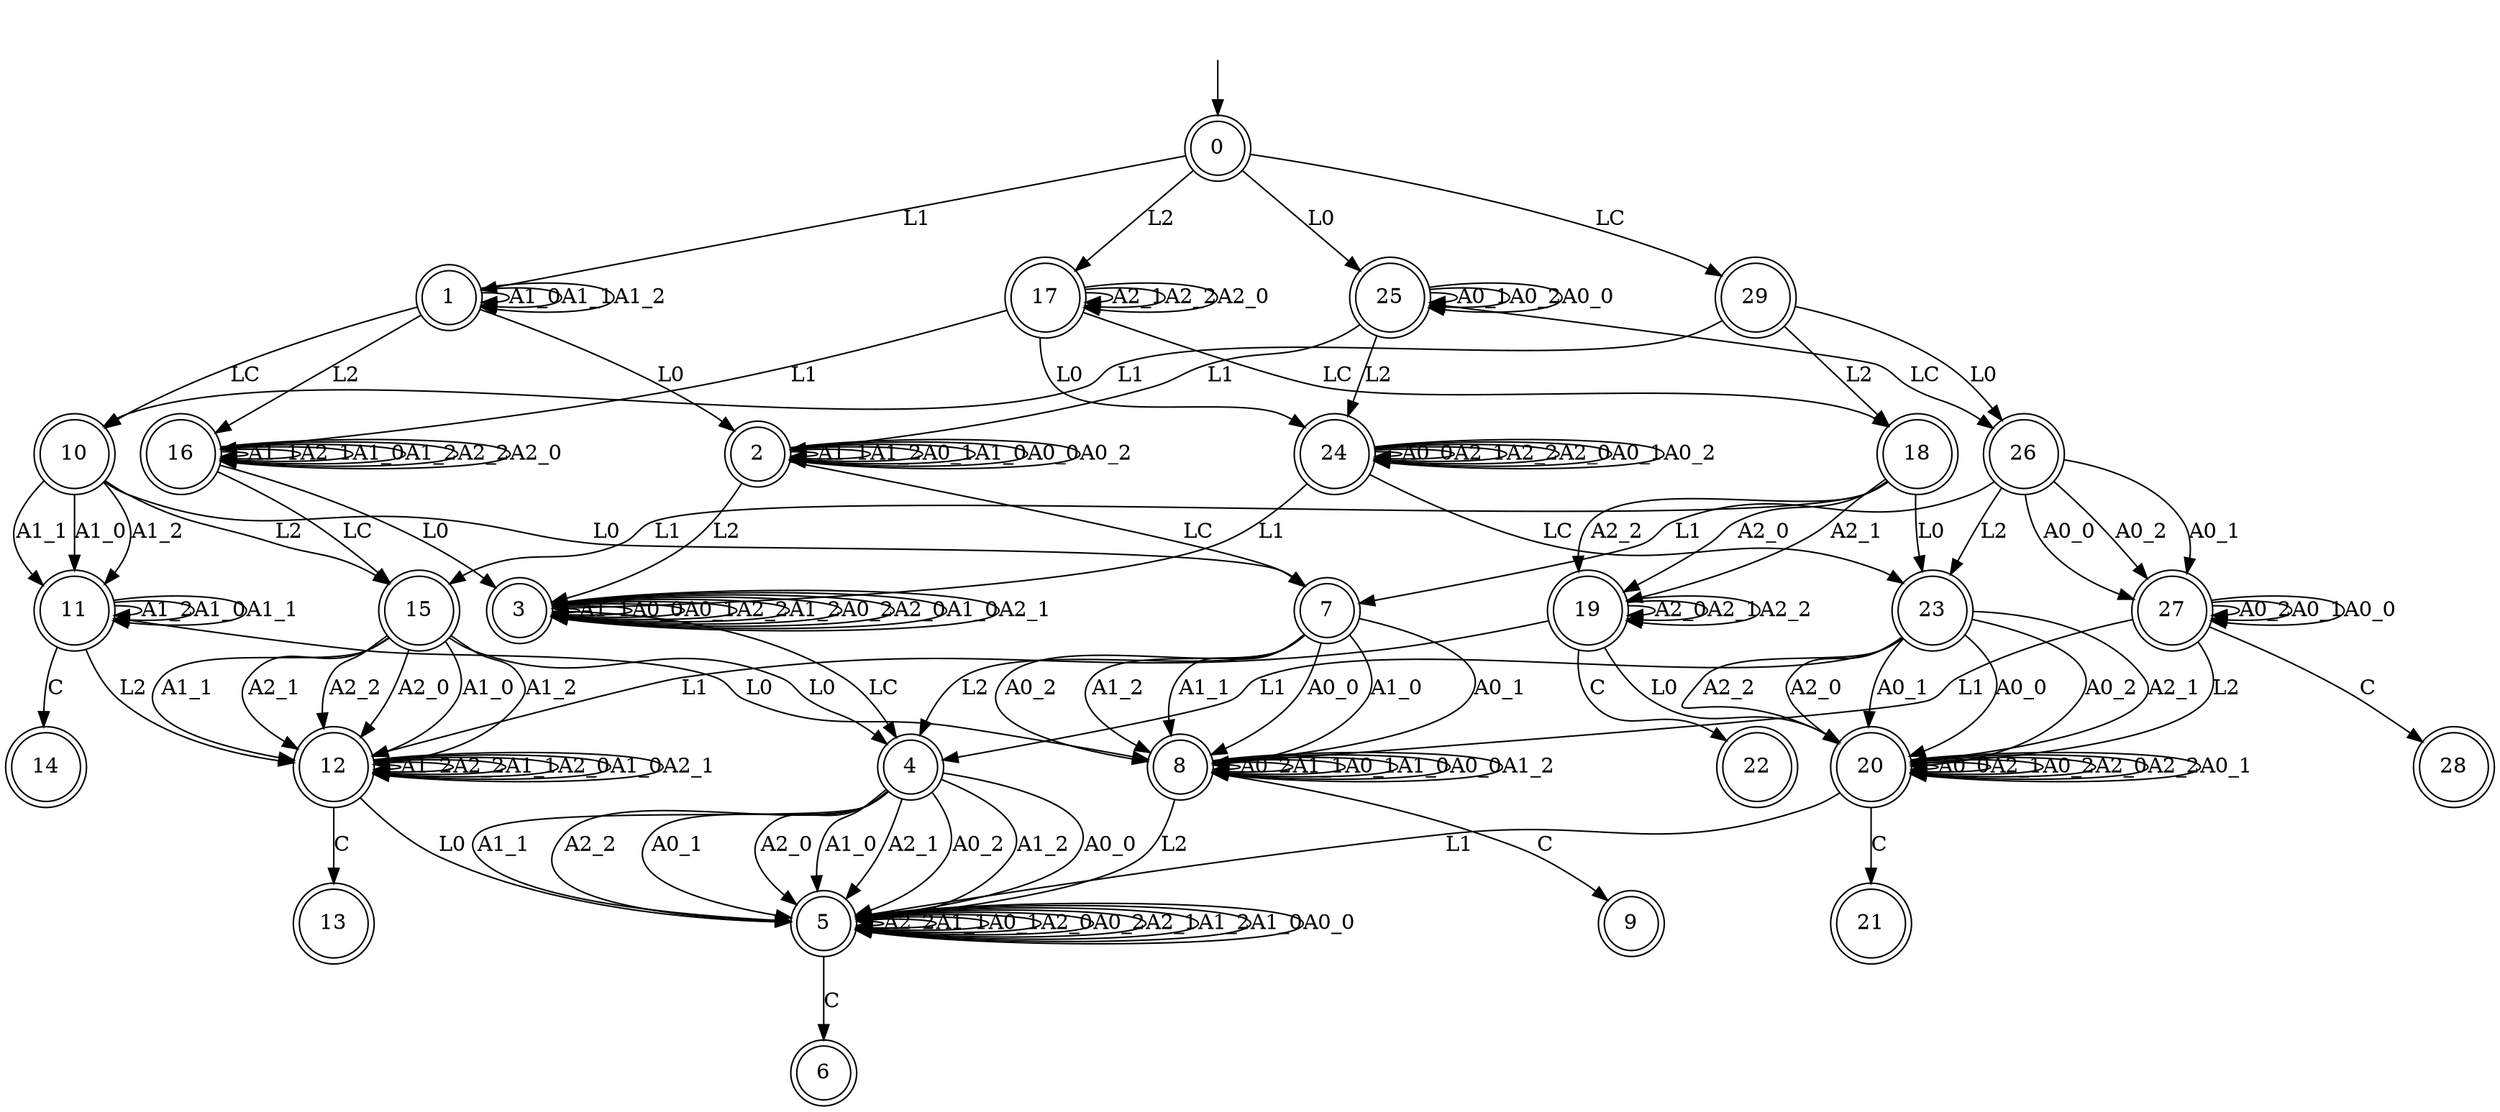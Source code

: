 digraph G {
  0 [ shape="doublecircle" label="0" ];
  1 [ shape="doublecircle" label="1" ];
  2 [ shape="doublecircle" label="2" ];
  3 [ shape="doublecircle" label="3" ];
  4 [ shape="doublecircle" label="4" ];
  5 [ shape="doublecircle" label="5" ];
  6 [ shape="doublecircle" label="6" ];
  7 [ shape="doublecircle" label="7" ];
  8 [ shape="doublecircle" label="8" ];
  9 [ shape="doublecircle" label="9" ];
  10 [ shape="doublecircle" label="10" ];
  11 [ shape="doublecircle" label="11" ];
  12 [ shape="doublecircle" label="12" ];
  13 [ shape="doublecircle" label="13" ];
  14 [ shape="doublecircle" label="14" ];
  15 [ shape="doublecircle" label="15" ];
  16 [ shape="doublecircle" label="16" ];
  17 [ shape="doublecircle" label="17" ];
  18 [ shape="doublecircle" label="18" ];
  19 [ shape="doublecircle" label="19" ];
  20 [ shape="doublecircle" label="20" ];
  21 [ shape="doublecircle" label="21" ];
  22 [ shape="doublecircle" label="22" ];
  23 [ shape="doublecircle" label="23" ];
  24 [ shape="doublecircle" label="24" ];
  25 [ shape="doublecircle" label="25" ];
  26 [ shape="doublecircle" label="26" ];
  27 [ shape="doublecircle" label="27" ];
  28 [ shape="doublecircle" label="28" ];
  29 [ shape="doublecircle" label="29" ];
  0 -> 1 [ label="L1" ];
  1 -> 2 [ label="L0" ];
  2 -> 2 [ label="A1_1" ];
  2 -> 3 [ label="L2" ];
  3 -> 3 [ label="A1_1" ];
  3 -> 3 [ label="A0_0" ];
  3 -> 3 [ label="A0_1" ];
  3 -> 3 [ label="A2_2" ];
  3 -> 3 [ label="A1_2" ];
  3 -> 3 [ label="A0_2" ];
  3 -> 3 [ label="A2_0" ];
  3 -> 4 [ label="LC" ];
  4 -> 5 [ label="A1_0" ];
  5 -> 5 [ label="A2_2" ];
  5 -> 5 [ label="A1_1" ];
  5 -> 5 [ label="A0_1" ];
  5 -> 5 [ label="A2_0" ];
  5 -> 6 [ label="C" ];
  5 -> 5 [ label="A0_2" ];
  5 -> 5 [ label="A2_1" ];
  5 -> 5 [ label="A1_2" ];
  5 -> 5 [ label="A1_0" ];
  5 -> 5 [ label="A0_0" ];
  4 -> 5 [ label="A2_1" ];
  4 -> 5 [ label="A0_2" ];
  4 -> 5 [ label="A1_2" ];
  4 -> 5 [ label="A0_0" ];
  4 -> 5 [ label="A1_1" ];
  4 -> 5 [ label="A2_2" ];
  4 -> 5 [ label="A0_1" ];
  4 -> 5 [ label="A2_0" ];
  3 -> 3 [ label="A1_0" ];
  3 -> 3 [ label="A2_1" ];
  2 -> 7 [ label="LC" ];
  7 -> 4 [ label="L2" ];
  7 -> 8 [ label="A0_1" ];
  8 -> 8 [ label="A0_2" ];
  8 -> 9 [ label="C" ];
  8 -> 8 [ label="A1_1" ];
  8 -> 8 [ label="A0_1" ];
  8 -> 8 [ label="A1_0" ];
  8 -> 8 [ label="A0_0" ];
  8 -> 5 [ label="L2" ];
  8 -> 8 [ label="A1_2" ];
  7 -> 8 [ label="A0_2" ];
  7 -> 8 [ label="A1_2" ];
  7 -> 8 [ label="A1_1" ];
  7 -> 8 [ label="A0_0" ];
  7 -> 8 [ label="A1_0" ];
  2 -> 2 [ label="A1_2" ];
  2 -> 2 [ label="A0_1" ];
  2 -> 2 [ label="A1_0" ];
  2 -> 2 [ label="A0_0" ];
  2 -> 2 [ label="A0_2" ];
  1 -> 10 [ label="LC" ];
  10 -> 11 [ label="A1_0" ];
  11 -> 12 [ label="L2" ];
  12 -> 13 [ label="C" ];
  12 -> 12 [ label="A1_2" ];
  12 -> 12 [ label="A2_2" ];
  12 -> 12 [ label="A1_1" ];
  12 -> 12 [ label="A2_0" ];
  12 -> 12 [ label="A1_0" ];
  12 -> 5 [ label="L0" ];
  12 -> 12 [ label="A2_1" ];
  11 -> 14 [ label="C" ];
  11 -> 8 [ label="L0" ];
  11 -> 11 [ label="A1_2" ];
  11 -> 11 [ label="A1_0" ];
  11 -> 11 [ label="A1_1" ];
  10 -> 11 [ label="A1_2" ];
  10 -> 11 [ label="A1_1" ];
  10 -> 7 [ label="L0" ];
  10 -> 15 [ label="L2" ];
  15 -> 12 [ label="A2_0" ];
  15 -> 12 [ label="A1_0" ];
  15 -> 12 [ label="A1_2" ];
  15 -> 4 [ label="L0" ];
  15 -> 12 [ label="A1_1" ];
  15 -> 12 [ label="A2_1" ];
  15 -> 12 [ label="A2_2" ];
  1 -> 16 [ label="L2" ];
  16 -> 16 [ label="A1_1" ];
  16 -> 16 [ label="A2_1" ];
  16 -> 16 [ label="A1_0" ];
  16 -> 3 [ label="L0" ];
  16 -> 16 [ label="A1_2" ];
  16 -> 15 [ label="LC" ];
  16 -> 16 [ label="A2_2" ];
  16 -> 16 [ label="A2_0" ];
  1 -> 1 [ label="A1_0" ];
  1 -> 1 [ label="A1_1" ];
  1 -> 1 [ label="A1_2" ];
  0 -> 17 [ label="L2" ];
  17 -> 16 [ label="L1" ];
  17 -> 18 [ label="LC" ];
  18 -> 19 [ label="A2_1" ];
  19 -> 19 [ label="A2_0" ];
  19 -> 19 [ label="A2_1" ];
  19 -> 12 [ label="L1" ];
  19 -> 20 [ label="L0" ];
  20 -> 20 [ label="A0_0" ];
  20 -> 20 [ label="A2_1" ];
  20 -> 20 [ label="A0_2" ];
  20 -> 21 [ label="C" ];
  20 -> 5 [ label="L1" ];
  20 -> 20 [ label="A2_0" ];
  20 -> 20 [ label="A2_2" ];
  20 -> 20 [ label="A0_1" ];
  19 -> 19 [ label="A2_2" ];
  19 -> 22 [ label="C" ];
  18 -> 23 [ label="L0" ];
  23 -> 20 [ label="A0_2" ];
  23 -> 20 [ label="A2_1" ];
  23 -> 4 [ label="L1" ];
  23 -> 20 [ label="A2_2" ];
  23 -> 20 [ label="A2_0" ];
  23 -> 20 [ label="A0_1" ];
  23 -> 20 [ label="A0_0" ];
  18 -> 15 [ label="L1" ];
  18 -> 19 [ label="A2_2" ];
  18 -> 19 [ label="A2_0" ];
  17 -> 17 [ label="A2_1" ];
  17 -> 17 [ label="A2_2" ];
  17 -> 17 [ label="A2_0" ];
  17 -> 24 [ label="L0" ];
  24 -> 24 [ label="A0_0" ];
  24 -> 24 [ label="A2_1" ];
  24 -> 24 [ label="A2_2" ];
  24 -> 23 [ label="LC" ];
  24 -> 24 [ label="A2_0" ];
  24 -> 24 [ label="A0_1" ];
  24 -> 3 [ label="L1" ];
  24 -> 24 [ label="A0_2" ];
  0 -> 25 [ label="L0" ];
  25 -> 26 [ label="LC" ];
  26 -> 7 [ label="L1" ];
  26 -> 27 [ label="A0_1" ];
  27 -> 27 [ label="A0_2" ];
  27 -> 27 [ label="A0_1" ];
  27 -> 8 [ label="L1" ];
  27 -> 28 [ label="C" ];
  27 -> 20 [ label="L2" ];
  27 -> 27 [ label="A0_0" ];
  26 -> 27 [ label="A0_0" ];
  26 -> 23 [ label="L2" ];
  26 -> 27 [ label="A0_2" ];
  25 -> 2 [ label="L1" ];
  25 -> 25 [ label="A0_1" ];
  25 -> 25 [ label="A0_2" ];
  25 -> 25 [ label="A0_0" ];
  25 -> 24 [ label="L2" ];
  0 -> 29 [ label="LC" ];
  29 -> 10 [ label="L1" ];
  29 -> 26 [ label="L0" ];
  29 -> 18 [ label="L2" ];
__start0 [label="", shape=none];
__start0 -> 0  [label=""];
}

